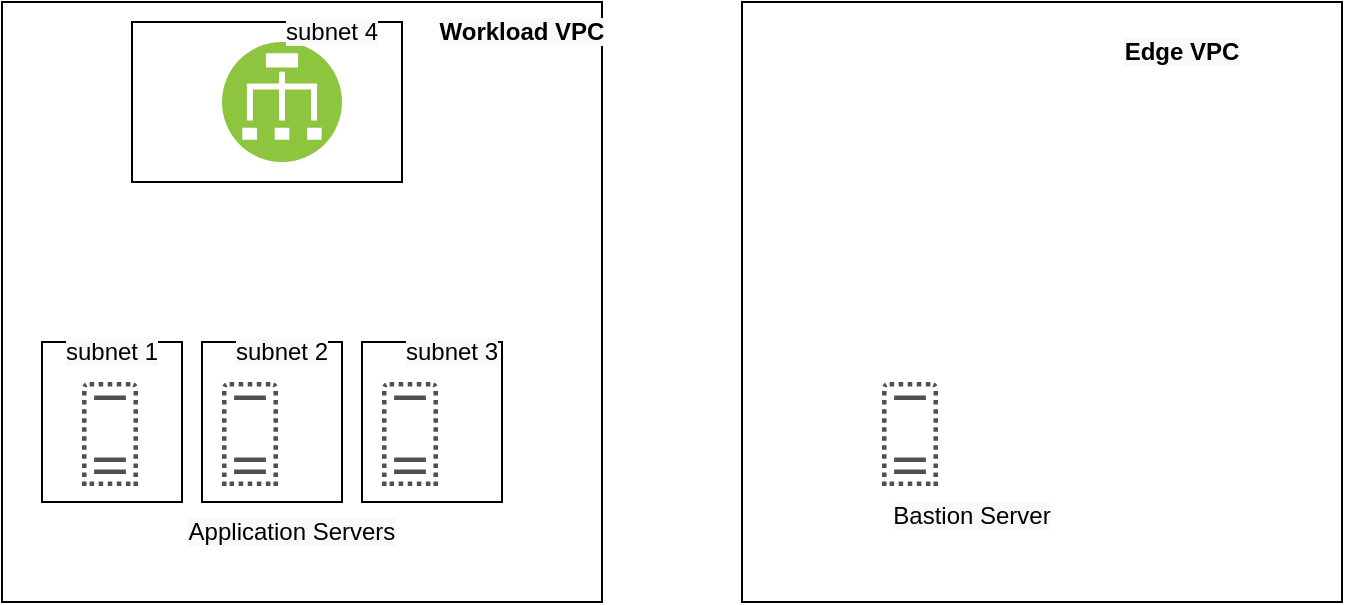 <mxfile version="20.5.3" type="github"><diagram id="X5J4LVk0kenJK4NUT1pB" name="Page-1"><mxGraphModel dx="1099" dy="797" grid="1" gridSize="10" guides="1" tooltips="1" connect="1" arrows="1" fold="1" page="1" pageScale="1" pageWidth="827" pageHeight="1169" math="0" shadow="0"><root><mxCell id="0"/><mxCell id="1" parent="0"/><mxCell id="4b7NfpkPFJTE3XYUeA3d-1" value="" style="aspect=fixed;perimeter=ellipsePerimeter;html=1;align=center;shadow=0;dashed=0;fontColor=#4277BB;labelBackgroundColor=#ffffff;fontSize=12;spacingTop=3;image;image=img/lib/ibm/vpc/LoadBalancer.svg;" vertex="1" parent="1"><mxGeometry x="190" y="110" width="60" height="60" as="geometry"/></mxCell><mxCell id="4b7NfpkPFJTE3XYUeA3d-2" value="" style="whiteSpace=wrap;html=1;aspect=fixed;fillColor=none;" vertex="1" parent="1"><mxGeometry x="80" y="90" width="300" height="300" as="geometry"/></mxCell><mxCell id="4b7NfpkPFJTE3XYUeA3d-3" value="&lt;span style=&quot;color: rgb(0, 0, 0); font-family: Helvetica; font-size: 12px; font-style: normal; font-variant-ligatures: normal; font-variant-caps: normal; letter-spacing: normal; orphans: 2; text-align: center; text-indent: 0px; text-transform: none; widows: 2; word-spacing: 0px; -webkit-text-stroke-width: 0px; background-color: rgb(248, 249, 250); text-decoration-thickness: initial; text-decoration-style: initial; text-decoration-color: initial; float: none; display: inline !important;&quot;&gt;&lt;b&gt;Workload VPC&lt;/b&gt;&lt;/span&gt;" style="text;html=1;strokeColor=none;fillColor=none;align=center;verticalAlign=middle;whiteSpace=wrap;rounded=0;" vertex="1" parent="1"><mxGeometry x="290" y="90" width="100" height="30" as="geometry"/></mxCell><mxCell id="4b7NfpkPFJTE3XYUeA3d-4" value="" style="sketch=0;pointerEvents=1;shadow=0;dashed=0;html=1;strokeColor=none;fillColor=#505050;labelPosition=center;verticalLabelPosition=bottom;verticalAlign=top;outlineConnect=0;align=center;shape=mxgraph.office.servers.virtual_server;" vertex="1" parent="1"><mxGeometry x="120" y="280" width="28" height="52" as="geometry"/></mxCell><mxCell id="4b7NfpkPFJTE3XYUeA3d-5" value="" style="sketch=0;pointerEvents=1;shadow=0;dashed=0;html=1;strokeColor=none;fillColor=#505050;labelPosition=center;verticalLabelPosition=bottom;verticalAlign=top;outlineConnect=0;align=center;shape=mxgraph.office.servers.virtual_server;" vertex="1" parent="1"><mxGeometry x="190" y="280" width="28" height="52" as="geometry"/></mxCell><mxCell id="4b7NfpkPFJTE3XYUeA3d-6" value="" style="sketch=0;pointerEvents=1;shadow=0;dashed=0;html=1;strokeColor=none;fillColor=#505050;labelPosition=center;verticalLabelPosition=bottom;verticalAlign=top;outlineConnect=0;align=center;shape=mxgraph.office.servers.virtual_server;" vertex="1" parent="1"><mxGeometry x="270" y="280" width="28" height="52" as="geometry"/></mxCell><mxCell id="4b7NfpkPFJTE3XYUeA3d-7" value="" style="whiteSpace=wrap;html=1;aspect=fixed;fillColor=none;" vertex="1" parent="1"><mxGeometry x="450" y="90" width="300" height="300" as="geometry"/></mxCell><mxCell id="4b7NfpkPFJTE3XYUeA3d-8" value="&lt;span style=&quot;color: rgb(0, 0, 0); font-family: Helvetica; font-size: 12px; font-style: normal; font-variant-ligatures: normal; font-variant-caps: normal; letter-spacing: normal; orphans: 2; text-align: center; text-indent: 0px; text-transform: none; widows: 2; word-spacing: 0px; -webkit-text-stroke-width: 0px; background-color: rgb(248, 249, 250); text-decoration-thickness: initial; text-decoration-style: initial; text-decoration-color: initial; float: none; display: inline !important;&quot;&gt;&lt;b&gt;Edge VPC&lt;/b&gt;&lt;/span&gt;" style="text;html=1;strokeColor=none;fillColor=none;align=center;verticalAlign=middle;whiteSpace=wrap;rounded=0;" vertex="1" parent="1"><mxGeometry x="620" y="100" width="100" height="30" as="geometry"/></mxCell><mxCell id="4b7NfpkPFJTE3XYUeA3d-9" value="" style="sketch=0;pointerEvents=1;shadow=0;dashed=0;html=1;strokeColor=none;fillColor=#505050;labelPosition=center;verticalLabelPosition=bottom;verticalAlign=top;outlineConnect=0;align=center;shape=mxgraph.office.servers.virtual_server;" vertex="1" parent="1"><mxGeometry x="520" y="280" width="28" height="52" as="geometry"/></mxCell><mxCell id="4b7NfpkPFJTE3XYUeA3d-10" value="&lt;span style=&quot;color: rgb(0, 0, 0); font-family: Helvetica; font-size: 12px; font-style: normal; font-variant-ligatures: normal; font-variant-caps: normal; font-weight: 400; letter-spacing: normal; orphans: 2; text-align: center; text-indent: 0px; text-transform: none; widows: 2; word-spacing: 0px; -webkit-text-stroke-width: 0px; background-color: rgb(248, 249, 250); text-decoration-thickness: initial; text-decoration-style: initial; text-decoration-color: initial; float: none; display: inline !important;&quot;&gt;Application Servers&lt;/span&gt;" style="text;html=1;strokeColor=none;fillColor=none;align=center;verticalAlign=middle;whiteSpace=wrap;rounded=0;" vertex="1" parent="1"><mxGeometry x="150" y="340" width="150" height="30" as="geometry"/></mxCell><mxCell id="4b7NfpkPFJTE3XYUeA3d-11" value="&lt;span style=&quot;color: rgb(0, 0, 0); font-family: Helvetica; font-size: 12px; font-style: normal; font-variant-ligatures: normal; font-variant-caps: normal; font-weight: 400; letter-spacing: normal; orphans: 2; text-align: center; text-indent: 0px; text-transform: none; widows: 2; word-spacing: 0px; -webkit-text-stroke-width: 0px; background-color: rgb(248, 249, 250); text-decoration-thickness: initial; text-decoration-style: initial; text-decoration-color: initial; float: none; display: inline !important;&quot;&gt;Bastion Server&lt;/span&gt;" style="text;html=1;strokeColor=none;fillColor=none;align=center;verticalAlign=middle;whiteSpace=wrap;rounded=0;" vertex="1" parent="1"><mxGeometry x="490" y="332" width="150" height="30" as="geometry"/></mxCell><mxCell id="4b7NfpkPFJTE3XYUeA3d-12" value="" style="rounded=0;whiteSpace=wrap;html=1;fillColor=none;" vertex="1" parent="1"><mxGeometry x="100" y="260" width="70" height="80" as="geometry"/></mxCell><mxCell id="4b7NfpkPFJTE3XYUeA3d-13" value="" style="rounded=0;whiteSpace=wrap;html=1;fillColor=none;" vertex="1" parent="1"><mxGeometry x="180" y="260" width="70" height="80" as="geometry"/></mxCell><mxCell id="4b7NfpkPFJTE3XYUeA3d-14" value="" style="rounded=0;whiteSpace=wrap;html=1;fillColor=none;" vertex="1" parent="1"><mxGeometry x="260" y="260" width="70" height="80" as="geometry"/></mxCell><mxCell id="4b7NfpkPFJTE3XYUeA3d-15" value="&lt;span style=&quot;color: rgb(0, 0, 0); font-family: Helvetica; font-size: 12px; font-style: normal; font-variant-ligatures: normal; font-variant-caps: normal; font-weight: 400; letter-spacing: normal; orphans: 2; text-align: center; text-indent: 0px; text-transform: none; widows: 2; word-spacing: 0px; -webkit-text-stroke-width: 0px; background-color: rgb(248, 249, 250); text-decoration-thickness: initial; text-decoration-style: initial; text-decoration-color: initial; float: none; display: inline !important;&quot;&gt;subnet 1&lt;/span&gt;" style="text;html=1;strokeColor=none;fillColor=none;align=center;verticalAlign=middle;whiteSpace=wrap;rounded=0;" vertex="1" parent="1"><mxGeometry x="110" y="260" width="50" height="10" as="geometry"/></mxCell><mxCell id="4b7NfpkPFJTE3XYUeA3d-18" value="&lt;span style=&quot;color: rgb(0, 0, 0); font-family: Helvetica; font-size: 12px; font-style: normal; font-variant-ligatures: normal; font-variant-caps: normal; font-weight: 400; letter-spacing: normal; orphans: 2; text-align: center; text-indent: 0px; text-transform: none; widows: 2; word-spacing: 0px; -webkit-text-stroke-width: 0px; background-color: rgb(248, 249, 250); text-decoration-thickness: initial; text-decoration-style: initial; text-decoration-color: initial; float: none; display: inline !important;&quot;&gt;subnet 2&lt;/span&gt;" style="text;html=1;strokeColor=none;fillColor=none;align=center;verticalAlign=middle;whiteSpace=wrap;rounded=0;" vertex="1" parent="1"><mxGeometry x="195" y="260" width="50" height="10" as="geometry"/></mxCell><mxCell id="4b7NfpkPFJTE3XYUeA3d-19" value="&lt;span style=&quot;color: rgb(0, 0, 0); font-family: Helvetica; font-size: 12px; font-style: normal; font-variant-ligatures: normal; font-variant-caps: normal; font-weight: 400; letter-spacing: normal; orphans: 2; text-align: center; text-indent: 0px; text-transform: none; widows: 2; word-spacing: 0px; -webkit-text-stroke-width: 0px; background-color: rgb(248, 249, 250); text-decoration-thickness: initial; text-decoration-style: initial; text-decoration-color: initial; float: none; display: inline !important;&quot;&gt;subnet 3&lt;/span&gt;" style="text;html=1;strokeColor=none;fillColor=none;align=center;verticalAlign=middle;whiteSpace=wrap;rounded=0;" vertex="1" parent="1"><mxGeometry x="280" y="260" width="50" height="10" as="geometry"/></mxCell><mxCell id="4b7NfpkPFJTE3XYUeA3d-20" value="" style="rounded=0;whiteSpace=wrap;html=1;fillColor=none;" vertex="1" parent="1"><mxGeometry x="145" y="100" width="135" height="80" as="geometry"/></mxCell><mxCell id="4b7NfpkPFJTE3XYUeA3d-21" value="&lt;span style=&quot;color: rgb(0, 0, 0); font-family: Helvetica; font-size: 12px; font-style: normal; font-variant-ligatures: normal; font-variant-caps: normal; font-weight: 400; letter-spacing: normal; orphans: 2; text-align: center; text-indent: 0px; text-transform: none; widows: 2; word-spacing: 0px; -webkit-text-stroke-width: 0px; background-color: rgb(248, 249, 250); text-decoration-thickness: initial; text-decoration-style: initial; text-decoration-color: initial; float: none; display: inline !important;&quot;&gt;subnet 4&lt;/span&gt;" style="text;html=1;strokeColor=none;fillColor=none;align=center;verticalAlign=middle;whiteSpace=wrap;rounded=0;" vertex="1" parent="1"><mxGeometry x="220" y="100" width="50" height="10" as="geometry"/></mxCell></root></mxGraphModel></diagram></mxfile>

